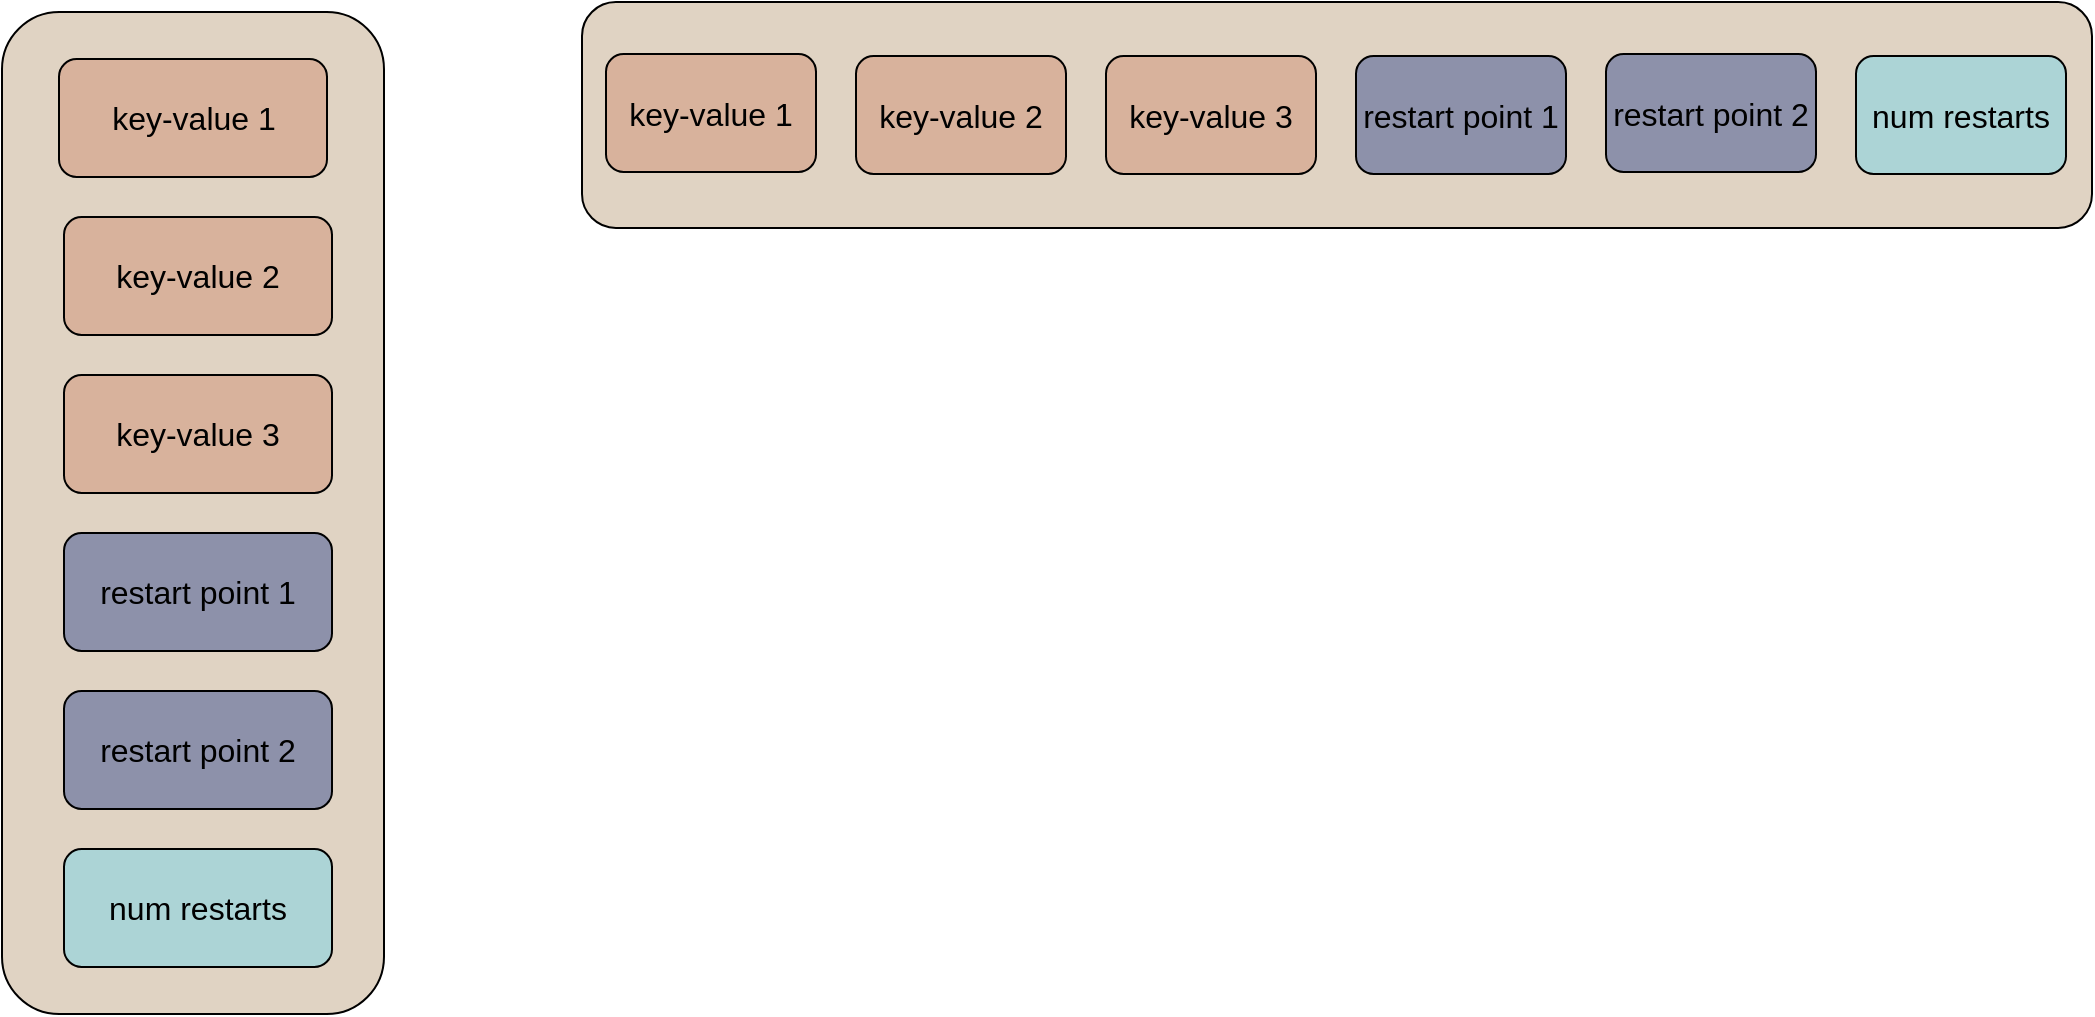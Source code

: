 <mxfile>
    <diagram id="YQEeyEsAXImCTdxHAv1M" name="第 1 页">
        <mxGraphModel dx="896" dy="605" grid="0" gridSize="10" guides="1" tooltips="1" connect="1" arrows="1" fold="1" page="1" pageScale="1" pageWidth="2339" pageHeight="3300" background="#ffffff" math="0" shadow="0">
            <root>
                <mxCell id="0"/>
                <mxCell id="1" parent="0"/>
                <mxCell id="67" value="" style="rounded=1;whiteSpace=wrap;html=1;fontSize=16;fillColor=#E0D3C3;container=0;" parent="1" vertex="1">
                    <mxGeometry x="393" y="198" width="191" height="501" as="geometry"/>
                </mxCell>
                <mxCell id="80" value="key-value 1" style="rounded=1;whiteSpace=wrap;html=1;fontSize=16;fillColor=#D8B29C;fontColor=default;labelBackgroundColor=none;container=0;" parent="1" vertex="1">
                    <mxGeometry x="421.5" y="221.5" width="134" height="59" as="geometry"/>
                </mxCell>
                <mxCell id="83" value="key-value 2" style="rounded=1;whiteSpace=wrap;html=1;fontSize=16;fillColor=#D8B29C;fontColor=default;labelBackgroundColor=none;container=0;" parent="1" vertex="1">
                    <mxGeometry x="424" y="300.5" width="134" height="59" as="geometry"/>
                </mxCell>
                <mxCell id="85" value="restart point 1" style="rounded=1;whiteSpace=wrap;html=1;fontSize=16;fillColor=#8D91AA;fontColor=default;labelBackgroundColor=none;container=0;" parent="1" vertex="1">
                    <mxGeometry x="424" y="458.5" width="134" height="59" as="geometry"/>
                </mxCell>
                <mxCell id="86" value="num restarts" style="rounded=1;whiteSpace=wrap;html=1;fontSize=16;fillColor=#ACD4D6;fontColor=default;labelBackgroundColor=none;container=0;" parent="1" vertex="1">
                    <mxGeometry x="424" y="616.5" width="134" height="59" as="geometry"/>
                </mxCell>
                <mxCell id="89" value="key-value 3" style="rounded=1;whiteSpace=wrap;html=1;fontSize=16;fillColor=#D8B29C;fontColor=default;labelBackgroundColor=none;container=0;" vertex="1" parent="1">
                    <mxGeometry x="424" y="379.5" width="134" height="59" as="geometry"/>
                </mxCell>
                <mxCell id="90" value="restart point 2" style="rounded=1;whiteSpace=wrap;html=1;fontSize=16;fillColor=#8D91AA;fontColor=default;labelBackgroundColor=none;container=0;" vertex="1" parent="1">
                    <mxGeometry x="424" y="537.5" width="134" height="59" as="geometry"/>
                </mxCell>
                <mxCell id="93" value="" style="rounded=1;whiteSpace=wrap;html=1;fontSize=16;fillColor=#E0D3C3;container=0;" vertex="1" parent="1">
                    <mxGeometry x="683" y="193" width="755" height="113" as="geometry"/>
                </mxCell>
                <mxCell id="94" value="key-value 1" style="rounded=1;whiteSpace=wrap;html=1;fontSize=16;fillColor=#D8B29C;fontColor=default;labelBackgroundColor=none;container=0;" vertex="1" parent="1">
                    <mxGeometry x="695" y="219" width="105" height="59" as="geometry"/>
                </mxCell>
                <mxCell id="95" value="key-value 2" style="rounded=1;whiteSpace=wrap;html=1;fontSize=16;fillColor=#D8B29C;fontColor=default;labelBackgroundColor=none;container=0;" vertex="1" parent="1">
                    <mxGeometry x="820" y="220" width="105" height="59" as="geometry"/>
                </mxCell>
                <mxCell id="96" value="key-value 3" style="rounded=1;whiteSpace=wrap;html=1;fontSize=16;fillColor=#D8B29C;fontColor=default;labelBackgroundColor=none;container=0;" vertex="1" parent="1">
                    <mxGeometry x="945" y="220" width="105" height="59" as="geometry"/>
                </mxCell>
                <mxCell id="97" value="restart point 1" style="rounded=1;whiteSpace=wrap;html=1;fontSize=16;fillColor=#8D91AA;fontColor=default;labelBackgroundColor=none;container=0;" vertex="1" parent="1">
                    <mxGeometry x="1070" y="220" width="105" height="59" as="geometry"/>
                </mxCell>
                <mxCell id="98" value="restart point 2" style="rounded=1;whiteSpace=wrap;html=1;fontSize=16;fillColor=#8D91AA;fontColor=default;labelBackgroundColor=none;container=0;" vertex="1" parent="1">
                    <mxGeometry x="1195" y="219" width="105" height="59" as="geometry"/>
                </mxCell>
                <mxCell id="99" value="num restarts" style="rounded=1;whiteSpace=wrap;html=1;fontSize=16;fillColor=#ACD4D6;fontColor=default;labelBackgroundColor=none;container=0;" vertex="1" parent="1">
                    <mxGeometry x="1320" y="220" width="105" height="59" as="geometry"/>
                </mxCell>
            </root>
        </mxGraphModel>
    </diagram>
</mxfile>